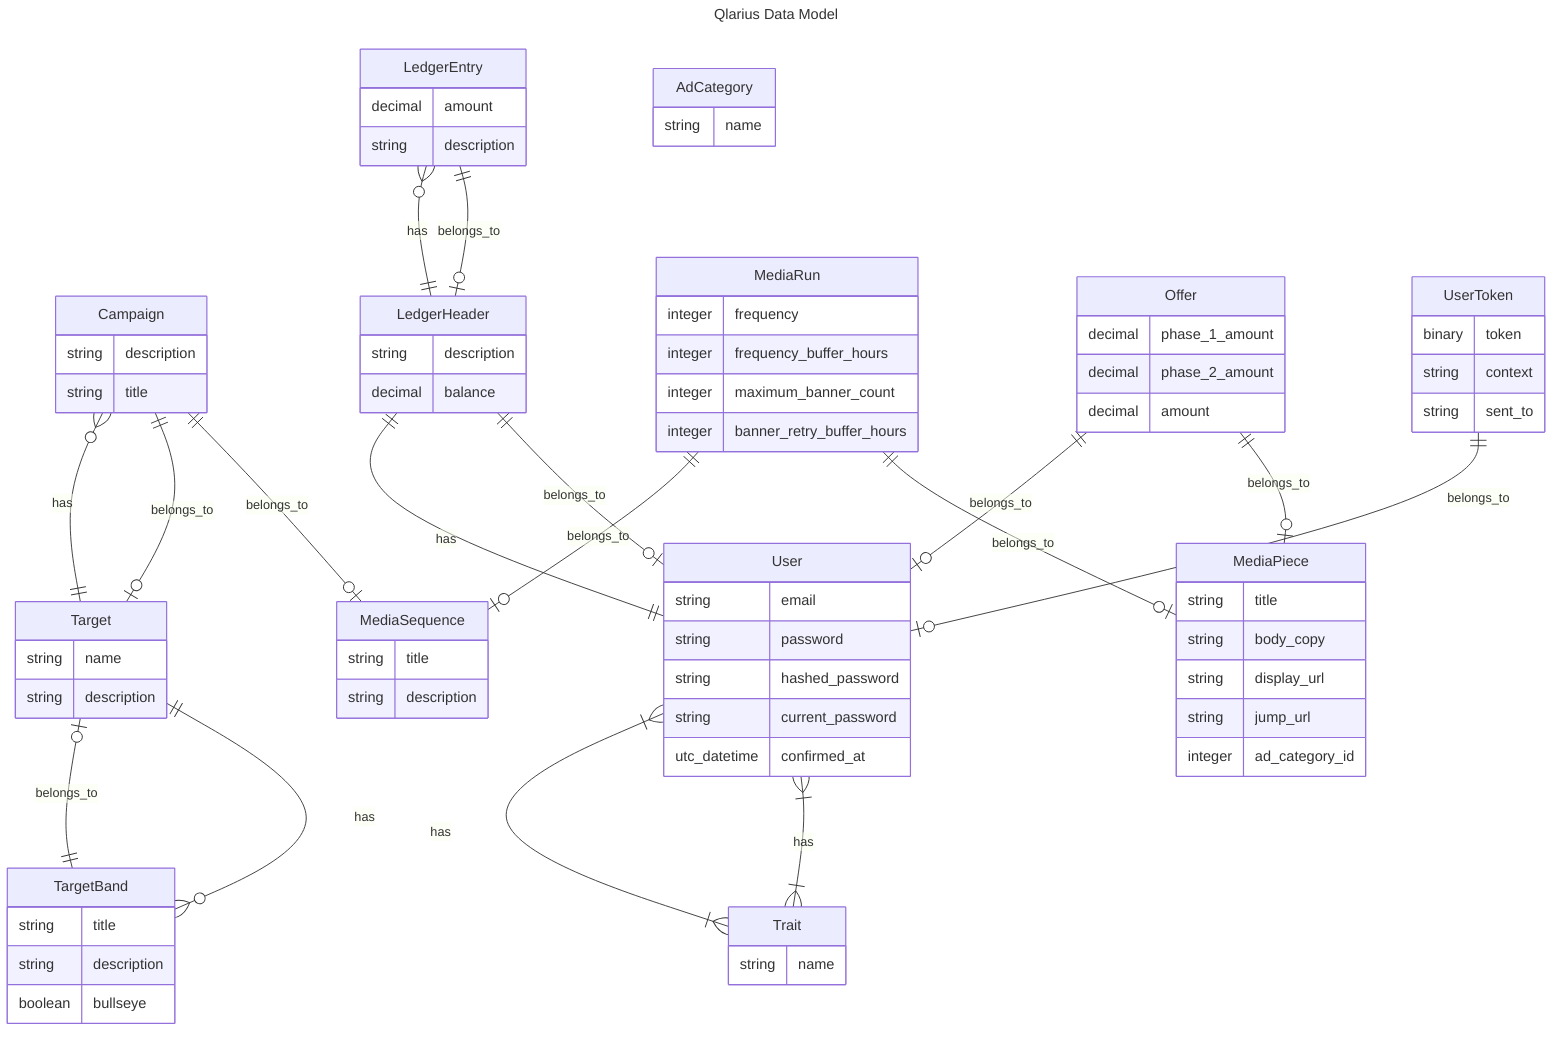 ---
title: Qlarius Data Model
---
erDiagram
    Campaign ||--o| MediaSequence : belongs_to
    Campaign ||--o| Target : belongs_to
    LedgerEntry ||--o| LedgerHeader : belongs_to
    LedgerHeader ||--o{ LedgerEntry : has
    LedgerHeader ||--o| User : belongs_to
    MediaRun ||--o| MediaPiece : belongs_to
    MediaRun ||--o| MediaSequence : belongs_to
    Offer ||--o| MediaPiece : belongs_to
    Offer ||--o| User : belongs_to
    Target ||--o{ Campaign : has
    Target ||--o{ TargetBand : has
    TargetBand ||--o| Target : belongs_to
    Trait }|--|{ User : has
    User ||--|| LedgerHeader : has
    User }|--|{ Trait : has
    UserToken ||--o| User : belongs_to

    Trait {
        string name
    }

    Offer {
        decimal phase_1_amount
        decimal phase_2_amount
        decimal amount
    }

    User {
        string email
        string password
        string hashed_password
        string current_password
        utc_datetime confirmed_at
    }

    UserToken {
        binary token
        string context
        string sent_to
    }

    MediaSequence {
        string title
        string description
    }

    MediaRun {
        integer frequency
        integer frequency_buffer_hours
        integer maximum_banner_count
        integer banner_retry_buffer_hours
    }

    MediaPiece {
        string title
        string body_copy
        string display_url
        string jump_url
        integer ad_category_id
    }

    LedgerEntry {
        decimal amount
        string description
    }

    AdCategory {
        string name
    }

    TargetBand {
        string title
        string description
        boolean bullseye
    }

    Campaign {
        string description
        string title
    }

    Target {
        string name
        string description
    }

    LedgerHeader {
        string description
        decimal balance
    }